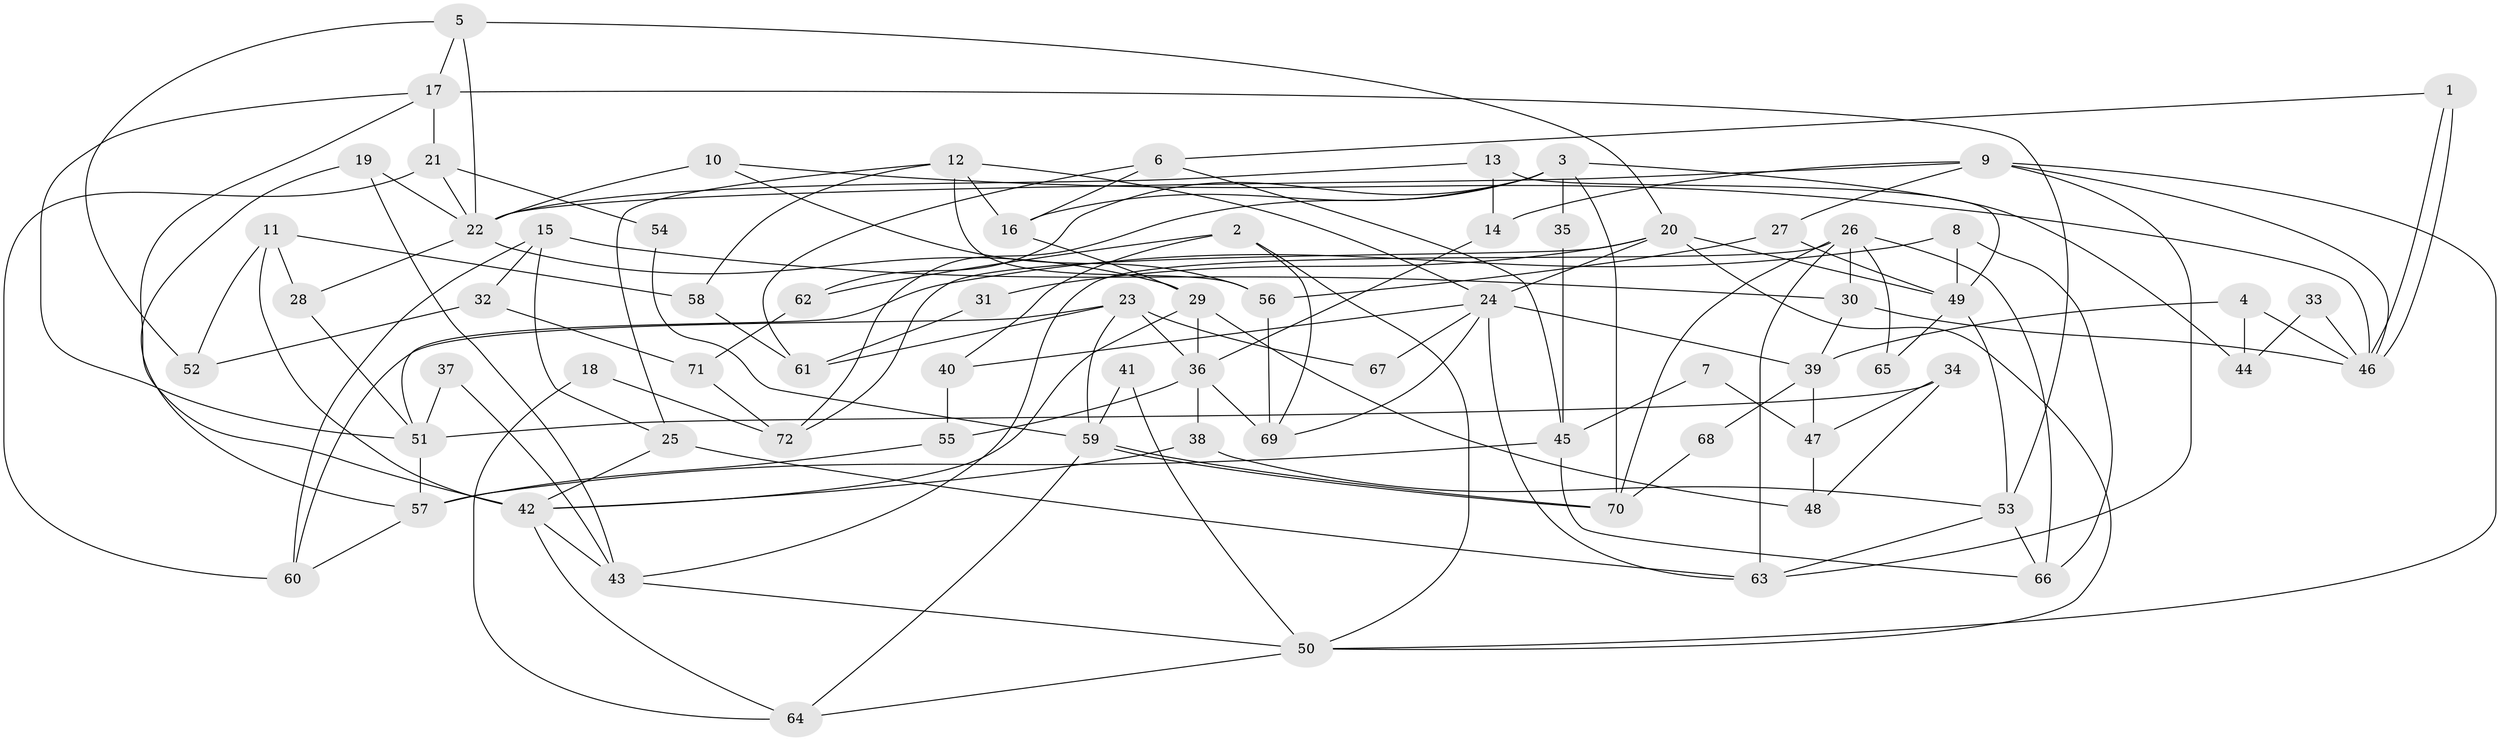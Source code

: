 // coarse degree distribution, {4: 0.15384615384615385, 10: 0.07692307692307693, 5: 0.15384615384615385, 19: 0.038461538461538464, 2: 0.15384615384615385, 13: 0.038461538461538464, 6: 0.15384615384615385, 7: 0.038461538461538464, 3: 0.11538461538461539, 9: 0.07692307692307693}
// Generated by graph-tools (version 1.1) at 2025/18/03/04/25 18:18:31]
// undirected, 72 vertices, 144 edges
graph export_dot {
graph [start="1"]
  node [color=gray90,style=filled];
  1;
  2;
  3;
  4;
  5;
  6;
  7;
  8;
  9;
  10;
  11;
  12;
  13;
  14;
  15;
  16;
  17;
  18;
  19;
  20;
  21;
  22;
  23;
  24;
  25;
  26;
  27;
  28;
  29;
  30;
  31;
  32;
  33;
  34;
  35;
  36;
  37;
  38;
  39;
  40;
  41;
  42;
  43;
  44;
  45;
  46;
  47;
  48;
  49;
  50;
  51;
  52;
  53;
  54;
  55;
  56;
  57;
  58;
  59;
  60;
  61;
  62;
  63;
  64;
  65;
  66;
  67;
  68;
  69;
  70;
  71;
  72;
  1 -- 6;
  1 -- 46;
  1 -- 46;
  2 -- 69;
  2 -- 50;
  2 -- 40;
  2 -- 62;
  3 -- 16;
  3 -- 70;
  3 -- 35;
  3 -- 44;
  3 -- 62;
  3 -- 72;
  4 -- 46;
  4 -- 39;
  4 -- 44;
  5 -- 22;
  5 -- 17;
  5 -- 20;
  5 -- 52;
  6 -- 61;
  6 -- 45;
  6 -- 16;
  7 -- 47;
  7 -- 45;
  8 -- 49;
  8 -- 51;
  8 -- 66;
  9 -- 46;
  9 -- 63;
  9 -- 14;
  9 -- 22;
  9 -- 27;
  9 -- 50;
  10 -- 46;
  10 -- 22;
  10 -- 56;
  11 -- 42;
  11 -- 52;
  11 -- 28;
  11 -- 58;
  12 -- 16;
  12 -- 25;
  12 -- 24;
  12 -- 56;
  12 -- 58;
  13 -- 49;
  13 -- 22;
  13 -- 14;
  14 -- 36;
  15 -- 25;
  15 -- 60;
  15 -- 30;
  15 -- 32;
  16 -- 29;
  17 -- 51;
  17 -- 21;
  17 -- 42;
  17 -- 53;
  18 -- 64;
  18 -- 72;
  19 -- 43;
  19 -- 22;
  19 -- 57;
  20 -- 49;
  20 -- 24;
  20 -- 31;
  20 -- 50;
  20 -- 72;
  21 -- 22;
  21 -- 60;
  21 -- 54;
  22 -- 29;
  22 -- 28;
  23 -- 36;
  23 -- 59;
  23 -- 60;
  23 -- 61;
  23 -- 67;
  24 -- 39;
  24 -- 40;
  24 -- 63;
  24 -- 67;
  24 -- 69;
  25 -- 63;
  25 -- 42;
  26 -- 43;
  26 -- 63;
  26 -- 30;
  26 -- 65;
  26 -- 66;
  26 -- 70;
  27 -- 56;
  27 -- 49;
  28 -- 51;
  29 -- 36;
  29 -- 42;
  29 -- 48;
  30 -- 39;
  30 -- 46;
  31 -- 61;
  32 -- 71;
  32 -- 52;
  33 -- 44;
  33 -- 46;
  34 -- 48;
  34 -- 51;
  34 -- 47;
  35 -- 45;
  36 -- 69;
  36 -- 38;
  36 -- 55;
  37 -- 43;
  37 -- 51;
  38 -- 53;
  38 -- 42;
  39 -- 47;
  39 -- 68;
  40 -- 55;
  41 -- 50;
  41 -- 59;
  42 -- 43;
  42 -- 64;
  43 -- 50;
  45 -- 57;
  45 -- 66;
  47 -- 48;
  49 -- 53;
  49 -- 65;
  50 -- 64;
  51 -- 57;
  53 -- 66;
  53 -- 63;
  54 -- 59;
  55 -- 57;
  56 -- 69;
  57 -- 60;
  58 -- 61;
  59 -- 64;
  59 -- 70;
  59 -- 70;
  62 -- 71;
  68 -- 70;
  71 -- 72;
}
